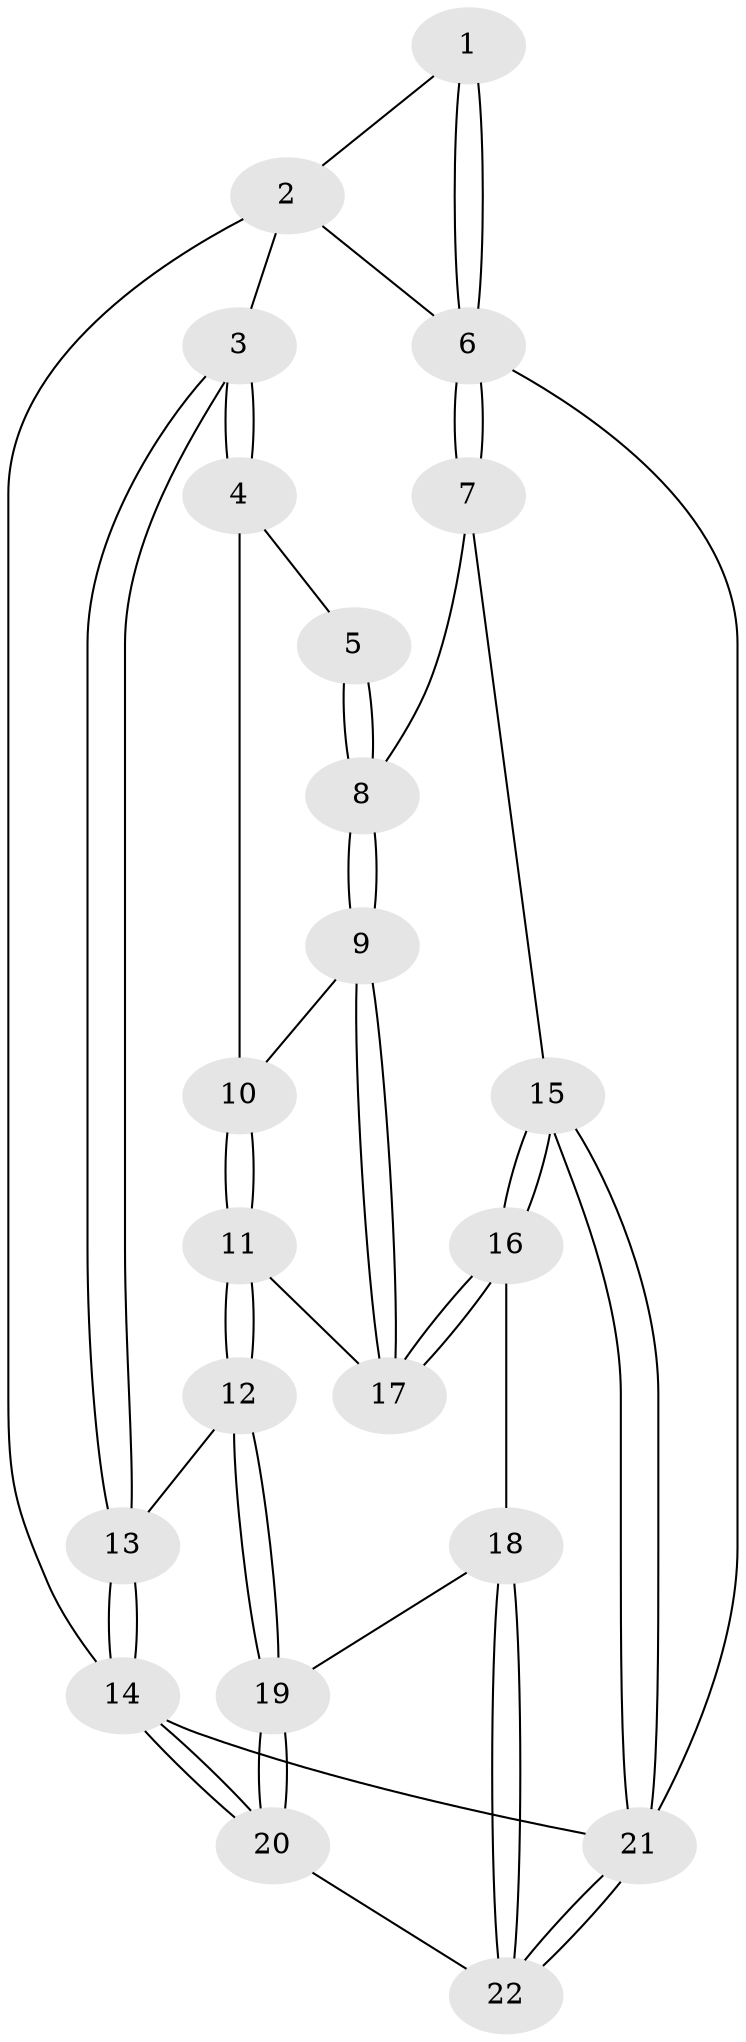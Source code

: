 // Generated by graph-tools (version 1.1) at 2025/46/02/15/25 05:46:28]
// undirected, 22 vertices, 52 edges
graph export_dot {
graph [start="1"]
  node [color=gray90,style=filled];
  1 [pos="+0.7513470941075108+0"];
  2 [pos="+0+0"];
  3 [pos="+0+0"];
  4 [pos="+0+0.019908139769743042"];
  5 [pos="+0.6529755504069001+0.1921090850648512"];
  6 [pos="+1+0"];
  7 [pos="+0.9426964180232879+0.4261472950432718"];
  8 [pos="+0.671919831110365+0.4249778066255089"];
  9 [pos="+0.6122772096699629+0.47039979438861423"];
  10 [pos="+0.020685430660476057+0.054312756168066634"];
  11 [pos="+0.34969916507306126+0.6115997982755904"];
  12 [pos="+0.21515621272330593+0.7098630383885248"];
  13 [pos="+0.02584303274826537+0.6806546743828155"];
  14 [pos="+0+1"];
  15 [pos="+1+1"];
  16 [pos="+0.6286614801140258+0.7679359840717168"];
  17 [pos="+0.5706592946442783+0.5594517493722777"];
  18 [pos="+0.5850813636645342+0.8074143873615669"];
  19 [pos="+0.3226020821867903+0.9455681354136238"];
  20 [pos="+0.27571695538910207+1"];
  21 [pos="+1+1"];
  22 [pos="+0.4977812407938562+1"];
  1 -- 2;
  1 -- 6;
  1 -- 6;
  2 -- 3;
  2 -- 6;
  2 -- 14;
  3 -- 4;
  3 -- 4;
  3 -- 13;
  3 -- 13;
  4 -- 5;
  4 -- 10;
  5 -- 8;
  5 -- 8;
  6 -- 7;
  6 -- 7;
  6 -- 21;
  7 -- 8;
  7 -- 15;
  8 -- 9;
  8 -- 9;
  9 -- 10;
  9 -- 17;
  9 -- 17;
  10 -- 11;
  10 -- 11;
  11 -- 12;
  11 -- 12;
  11 -- 17;
  12 -- 13;
  12 -- 19;
  12 -- 19;
  13 -- 14;
  13 -- 14;
  14 -- 20;
  14 -- 20;
  14 -- 21;
  15 -- 16;
  15 -- 16;
  15 -- 21;
  15 -- 21;
  16 -- 17;
  16 -- 17;
  16 -- 18;
  18 -- 19;
  18 -- 22;
  18 -- 22;
  19 -- 20;
  19 -- 20;
  20 -- 22;
  21 -- 22;
  21 -- 22;
}
